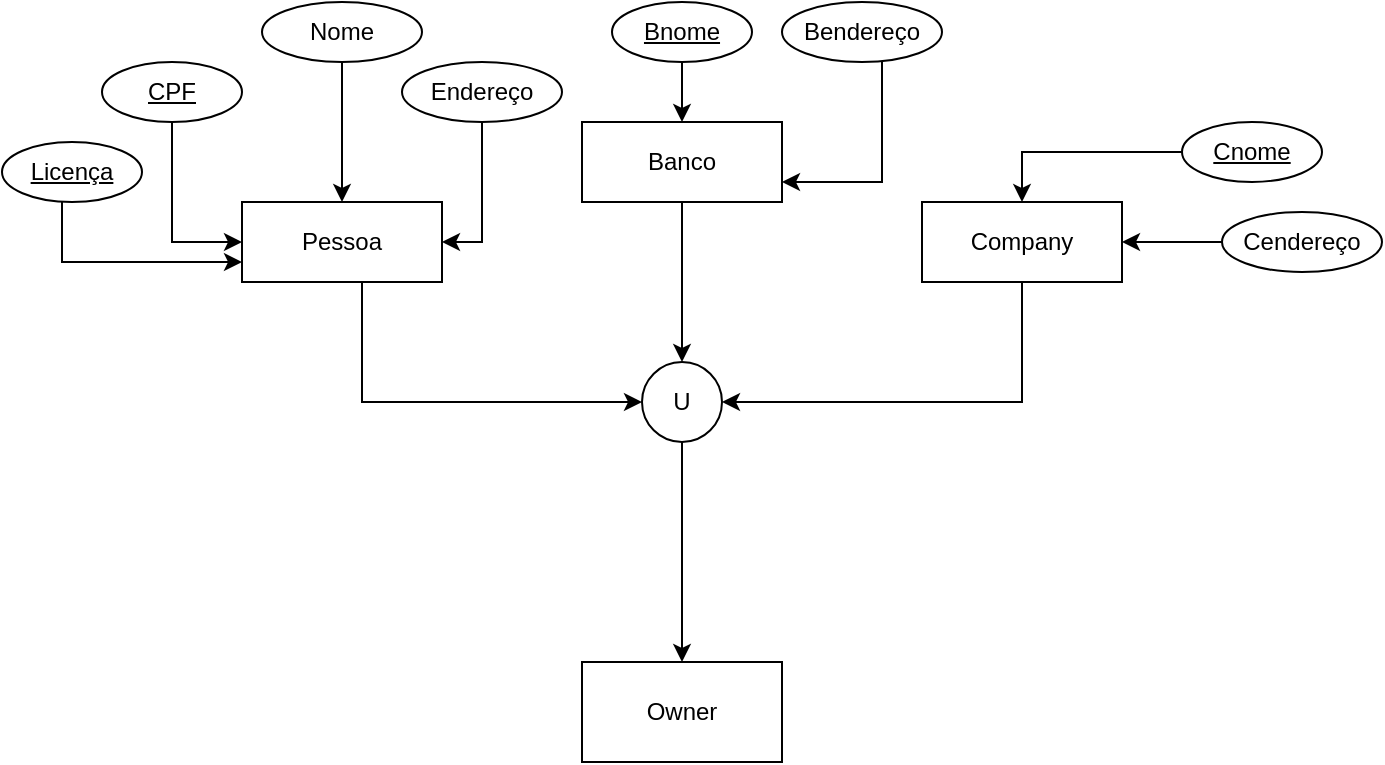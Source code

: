 <mxfile version="20.3.0" type="github">
  <diagram id="SJDGfPc9TkC-7yQOXUou" name="Página-1">
    <mxGraphModel dx="1038" dy="539" grid="1" gridSize="10" guides="1" tooltips="1" connect="1" arrows="1" fold="1" page="1" pageScale="1" pageWidth="827" pageHeight="1169" math="0" shadow="0">
      <root>
        <mxCell id="0" />
        <mxCell id="1" parent="0" />
        <mxCell id="bWVZA-W1JvscM98dLL-o-5" style="edgeStyle=orthogonalEdgeStyle;rounded=0;orthogonalLoop=1;jettySize=auto;html=1;exitX=0.75;exitY=0;exitDx=0;exitDy=0;entryX=0;entryY=0.5;entryDx=0;entryDy=0;" edge="1" parent="1" source="bWVZA-W1JvscM98dLL-o-1" target="bWVZA-W1JvscM98dLL-o-4">
          <mxGeometry relative="1" as="geometry">
            <Array as="points">
              <mxPoint x="232" y="130" />
              <mxPoint x="232" y="220" />
            </Array>
          </mxGeometry>
        </mxCell>
        <mxCell id="bWVZA-W1JvscM98dLL-o-1" value="Pessoa" style="whiteSpace=wrap;html=1;align=center;" vertex="1" parent="1">
          <mxGeometry x="172" y="120" width="100" height="40" as="geometry" />
        </mxCell>
        <mxCell id="bWVZA-W1JvscM98dLL-o-7" style="edgeStyle=orthogonalEdgeStyle;rounded=0;orthogonalLoop=1;jettySize=auto;html=1;entryX=0.5;entryY=0;entryDx=0;entryDy=0;" edge="1" parent="1" source="bWVZA-W1JvscM98dLL-o-2" target="bWVZA-W1JvscM98dLL-o-4">
          <mxGeometry relative="1" as="geometry">
            <Array as="points">
              <mxPoint x="392" y="140" />
              <mxPoint x="392" y="140" />
            </Array>
          </mxGeometry>
        </mxCell>
        <mxCell id="bWVZA-W1JvscM98dLL-o-2" value="Banco&lt;span style=&quot;color: rgba(0, 0, 0, 0); font-family: monospace; font-size: 0px; text-align: start;&quot;&gt;%3CmxGraphModel%3E%3Croot%3E%3CmxCell%20id%3D%220%22%2F%3E%3CmxCell%20id%3D%221%22%20parent%3D%220%22%2F%3E%3CmxCell%20id%3D%222%22%20value%3D%22Pessoa%22%20style%3D%22whiteSpace%3Dwrap%3Bhtml%3D1%3Balign%3Dcenter%3B%22%20vertex%3D%221%22%20parent%3D%221%22%3E%3CmxGeometry%20x%3D%2270%22%20y%3D%22100%22%20width%3D%22100%22%20height%3D%2240%22%20as%3D%22geometry%22%2F%3E%3C%2FmxCell%3E%3C%2Froot%3E%3C%2FmxGraphModel%3E&lt;/span&gt;" style="whiteSpace=wrap;html=1;align=center;" vertex="1" parent="1">
          <mxGeometry x="342" y="80" width="100" height="40" as="geometry" />
        </mxCell>
        <mxCell id="bWVZA-W1JvscM98dLL-o-8" style="edgeStyle=orthogonalEdgeStyle;rounded=0;orthogonalLoop=1;jettySize=auto;html=1;entryX=1;entryY=0.5;entryDx=0;entryDy=0;" edge="1" parent="1" source="bWVZA-W1JvscM98dLL-o-3" target="bWVZA-W1JvscM98dLL-o-4">
          <mxGeometry relative="1" as="geometry">
            <Array as="points">
              <mxPoint x="562" y="220" />
            </Array>
          </mxGeometry>
        </mxCell>
        <mxCell id="bWVZA-W1JvscM98dLL-o-3" value="Company" style="whiteSpace=wrap;html=1;align=center;" vertex="1" parent="1">
          <mxGeometry x="512" y="120" width="100" height="40" as="geometry" />
        </mxCell>
        <mxCell id="bWVZA-W1JvscM98dLL-o-11" style="edgeStyle=orthogonalEdgeStyle;rounded=0;orthogonalLoop=1;jettySize=auto;html=1;entryX=0.5;entryY=0;entryDx=0;entryDy=0;" edge="1" parent="1" source="bWVZA-W1JvscM98dLL-o-4" target="bWVZA-W1JvscM98dLL-o-10">
          <mxGeometry relative="1" as="geometry" />
        </mxCell>
        <mxCell id="bWVZA-W1JvscM98dLL-o-4" value="U" style="ellipse;whiteSpace=wrap;html=1;aspect=fixed;" vertex="1" parent="1">
          <mxGeometry x="372" y="200" width="40" height="40" as="geometry" />
        </mxCell>
        <mxCell id="bWVZA-W1JvscM98dLL-o-10" value="Owner" style="rounded=0;whiteSpace=wrap;html=1;" vertex="1" parent="1">
          <mxGeometry x="342" y="350" width="100" height="50" as="geometry" />
        </mxCell>
        <mxCell id="bWVZA-W1JvscM98dLL-o-17" style="edgeStyle=orthogonalEdgeStyle;rounded=0;orthogonalLoop=1;jettySize=auto;html=1;entryX=0;entryY=0.75;entryDx=0;entryDy=0;" edge="1" parent="1" source="bWVZA-W1JvscM98dLL-o-12" target="bWVZA-W1JvscM98dLL-o-1">
          <mxGeometry relative="1" as="geometry">
            <Array as="points">
              <mxPoint x="82" y="150" />
            </Array>
          </mxGeometry>
        </mxCell>
        <mxCell id="bWVZA-W1JvscM98dLL-o-12" value="Licença" style="ellipse;whiteSpace=wrap;html=1;align=center;fontStyle=4;" vertex="1" parent="1">
          <mxGeometry x="52" y="90" width="70" height="30" as="geometry" />
        </mxCell>
        <mxCell id="bWVZA-W1JvscM98dLL-o-19" style="edgeStyle=orthogonalEdgeStyle;rounded=0;orthogonalLoop=1;jettySize=auto;html=1;entryX=0;entryY=0.5;entryDx=0;entryDy=0;" edge="1" parent="1" source="bWVZA-W1JvscM98dLL-o-14" target="bWVZA-W1JvscM98dLL-o-1">
          <mxGeometry relative="1" as="geometry">
            <Array as="points">
              <mxPoint x="137" y="140" />
            </Array>
          </mxGeometry>
        </mxCell>
        <mxCell id="bWVZA-W1JvscM98dLL-o-14" value="CPF" style="ellipse;whiteSpace=wrap;html=1;align=center;fontStyle=4;" vertex="1" parent="1">
          <mxGeometry x="102" y="50" width="70" height="30" as="geometry" />
        </mxCell>
        <mxCell id="bWVZA-W1JvscM98dLL-o-20" style="edgeStyle=orthogonalEdgeStyle;rounded=0;orthogonalLoop=1;jettySize=auto;html=1;entryX=0.5;entryY=0;entryDx=0;entryDy=0;" edge="1" parent="1" source="bWVZA-W1JvscM98dLL-o-15" target="bWVZA-W1JvscM98dLL-o-1">
          <mxGeometry relative="1" as="geometry" />
        </mxCell>
        <mxCell id="bWVZA-W1JvscM98dLL-o-15" value="Nome" style="ellipse;whiteSpace=wrap;html=1;align=center;" vertex="1" parent="1">
          <mxGeometry x="182" y="20" width="80" height="30" as="geometry" />
        </mxCell>
        <mxCell id="bWVZA-W1JvscM98dLL-o-21" style="edgeStyle=orthogonalEdgeStyle;rounded=0;orthogonalLoop=1;jettySize=auto;html=1;entryX=1;entryY=0.5;entryDx=0;entryDy=0;" edge="1" parent="1" source="bWVZA-W1JvscM98dLL-o-16" target="bWVZA-W1JvscM98dLL-o-1">
          <mxGeometry relative="1" as="geometry" />
        </mxCell>
        <mxCell id="bWVZA-W1JvscM98dLL-o-16" value="Endereço" style="ellipse;whiteSpace=wrap;html=1;align=center;" vertex="1" parent="1">
          <mxGeometry x="252" y="50" width="80" height="30" as="geometry" />
        </mxCell>
        <mxCell id="bWVZA-W1JvscM98dLL-o-26" style="edgeStyle=orthogonalEdgeStyle;rounded=0;orthogonalLoop=1;jettySize=auto;html=1;entryX=0.5;entryY=0;entryDx=0;entryDy=0;" edge="1" parent="1" source="bWVZA-W1JvscM98dLL-o-23" target="bWVZA-W1JvscM98dLL-o-2">
          <mxGeometry relative="1" as="geometry" />
        </mxCell>
        <mxCell id="bWVZA-W1JvscM98dLL-o-23" value="Bnome" style="ellipse;whiteSpace=wrap;html=1;align=center;fontStyle=4;" vertex="1" parent="1">
          <mxGeometry x="357" y="20" width="70" height="30" as="geometry" />
        </mxCell>
        <mxCell id="bWVZA-W1JvscM98dLL-o-25" style="edgeStyle=orthogonalEdgeStyle;rounded=0;orthogonalLoop=1;jettySize=auto;html=1;entryX=1;entryY=0.75;entryDx=0;entryDy=0;" edge="1" parent="1" source="bWVZA-W1JvscM98dLL-o-24" target="bWVZA-W1JvscM98dLL-o-2">
          <mxGeometry relative="1" as="geometry">
            <Array as="points">
              <mxPoint x="492" y="110" />
            </Array>
          </mxGeometry>
        </mxCell>
        <mxCell id="bWVZA-W1JvscM98dLL-o-24" value="Bendereço" style="ellipse;whiteSpace=wrap;html=1;align=center;" vertex="1" parent="1">
          <mxGeometry x="442" y="20" width="80" height="30" as="geometry" />
        </mxCell>
        <mxCell id="bWVZA-W1JvscM98dLL-o-28" style="edgeStyle=orthogonalEdgeStyle;rounded=0;orthogonalLoop=1;jettySize=auto;html=1;entryX=0.5;entryY=0;entryDx=0;entryDy=0;" edge="1" parent="1" source="bWVZA-W1JvscM98dLL-o-27" target="bWVZA-W1JvscM98dLL-o-3">
          <mxGeometry relative="1" as="geometry" />
        </mxCell>
        <mxCell id="bWVZA-W1JvscM98dLL-o-27" value="Cnome" style="ellipse;whiteSpace=wrap;html=1;align=center;fontStyle=4;" vertex="1" parent="1">
          <mxGeometry x="642" y="80" width="70" height="30" as="geometry" />
        </mxCell>
        <mxCell id="bWVZA-W1JvscM98dLL-o-30" style="edgeStyle=orthogonalEdgeStyle;rounded=0;orthogonalLoop=1;jettySize=auto;html=1;" edge="1" parent="1" source="bWVZA-W1JvscM98dLL-o-29" target="bWVZA-W1JvscM98dLL-o-3">
          <mxGeometry relative="1" as="geometry" />
        </mxCell>
        <mxCell id="bWVZA-W1JvscM98dLL-o-29" value="Cendereço" style="ellipse;whiteSpace=wrap;html=1;align=center;" vertex="1" parent="1">
          <mxGeometry x="662" y="125" width="80" height="30" as="geometry" />
        </mxCell>
      </root>
    </mxGraphModel>
  </diagram>
</mxfile>
